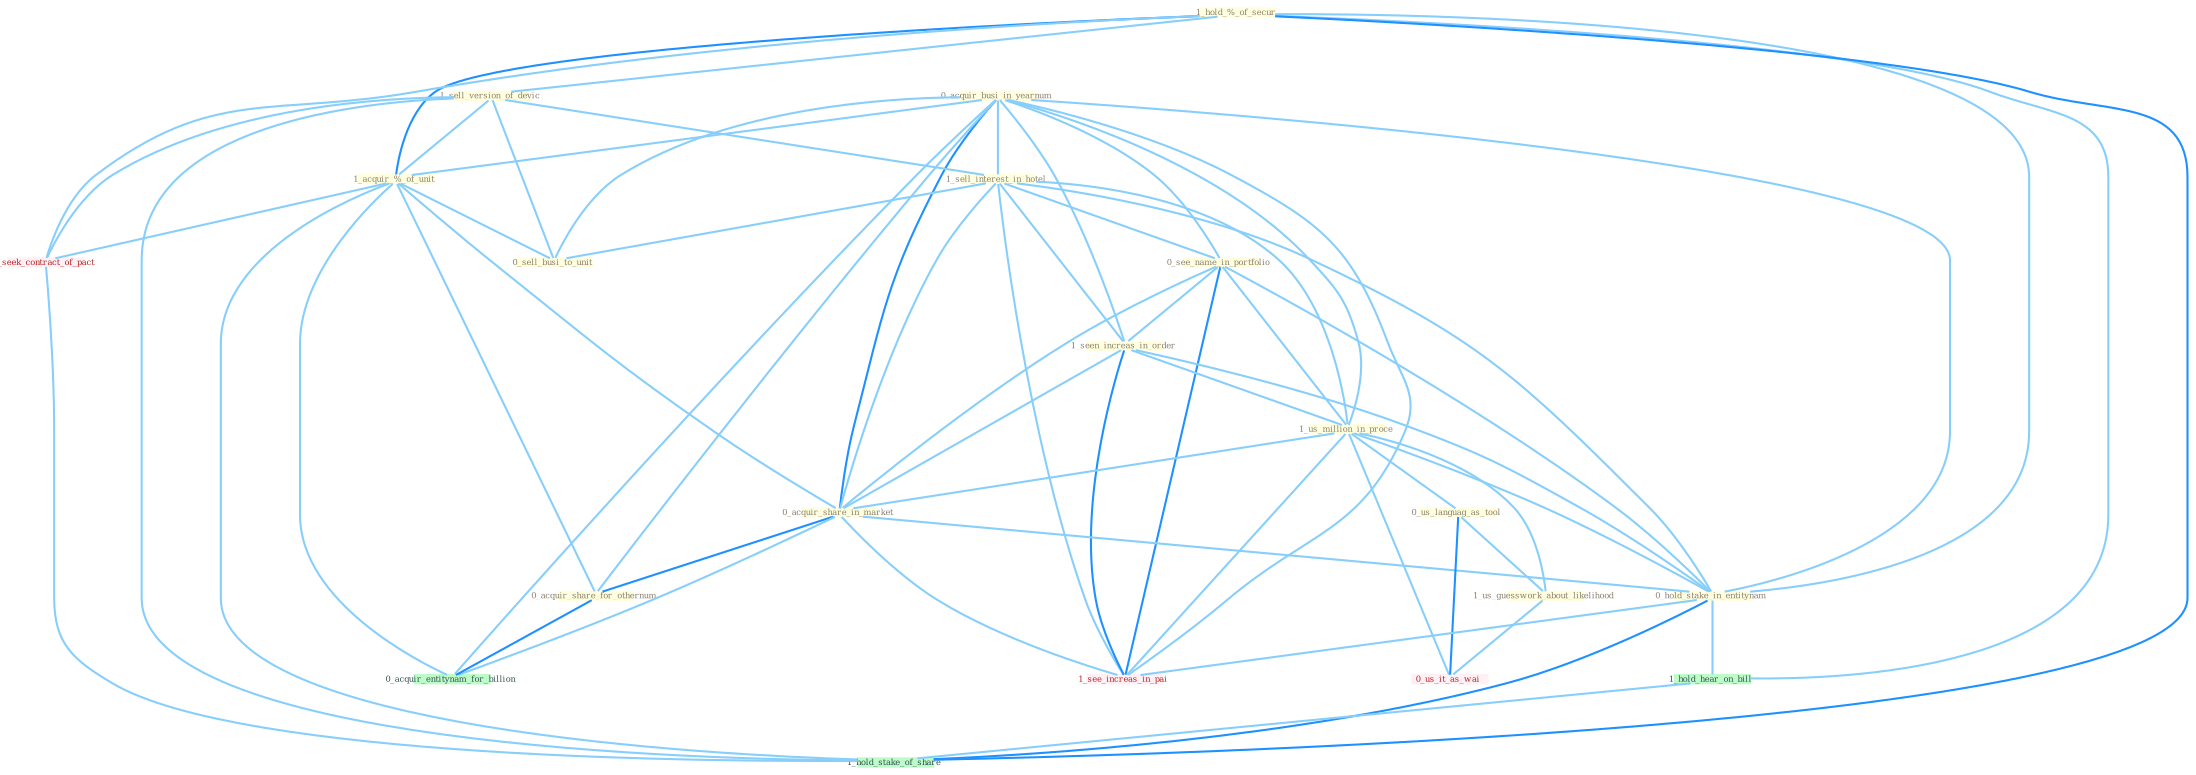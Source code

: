 Graph G{ 
    node
    [shape=polygon,style=filled,width=.5,height=.06,color="#BDFCC9",fixedsize=true,fontsize=4,
    fontcolor="#2f4f4f"];
    {node
    [color="#ffffe0", fontcolor="#8b7d6b"] "0_acquir_busi_in_yearnum " "1_hold_%_of_secur " "1_sell_version_of_devic " "1_acquir_%_of_unit " "1_sell_interest_in_hotel " "0_see_name_in_portfolio " "1_seen_increas_in_order " "1_us_million_in_proce " "0_acquir_share_in_market " "0_us_languag_as_tool " "0_acquir_share_for_othernum " "1_us_guesswork_about_likelihood " "0_hold_stake_in_entitynam " "0_sell_busi_to_unit "}
{node [color="#fff0f5", fontcolor="#b22222"] "0_seek_contract_of_pact " "0_us_it_as_wai " "1_see_increas_in_pai "}
edge [color="#B0E2FF"];

	"0_acquir_busi_in_yearnum " -- "1_acquir_%_of_unit " [w="1", color="#87cefa" ];
	"0_acquir_busi_in_yearnum " -- "1_sell_interest_in_hotel " [w="1", color="#87cefa" ];
	"0_acquir_busi_in_yearnum " -- "0_see_name_in_portfolio " [w="1", color="#87cefa" ];
	"0_acquir_busi_in_yearnum " -- "1_seen_increas_in_order " [w="1", color="#87cefa" ];
	"0_acquir_busi_in_yearnum " -- "1_us_million_in_proce " [w="1", color="#87cefa" ];
	"0_acquir_busi_in_yearnum " -- "0_acquir_share_in_market " [w="2", color="#1e90ff" , len=0.8];
	"0_acquir_busi_in_yearnum " -- "0_acquir_share_for_othernum " [w="1", color="#87cefa" ];
	"0_acquir_busi_in_yearnum " -- "0_hold_stake_in_entitynam " [w="1", color="#87cefa" ];
	"0_acquir_busi_in_yearnum " -- "0_sell_busi_to_unit " [w="1", color="#87cefa" ];
	"0_acquir_busi_in_yearnum " -- "0_acquir_entitynam_for_billion " [w="1", color="#87cefa" ];
	"0_acquir_busi_in_yearnum " -- "1_see_increas_in_pai " [w="1", color="#87cefa" ];
	"1_hold_%_of_secur " -- "1_sell_version_of_devic " [w="1", color="#87cefa" ];
	"1_hold_%_of_secur " -- "1_acquir_%_of_unit " [w="2", color="#1e90ff" , len=0.8];
	"1_hold_%_of_secur " -- "0_hold_stake_in_entitynam " [w="1", color="#87cefa" ];
	"1_hold_%_of_secur " -- "0_seek_contract_of_pact " [w="1", color="#87cefa" ];
	"1_hold_%_of_secur " -- "1_hold_hear_on_bill " [w="1", color="#87cefa" ];
	"1_hold_%_of_secur " -- "1_hold_stake_of_share " [w="2", color="#1e90ff" , len=0.8];
	"1_sell_version_of_devic " -- "1_acquir_%_of_unit " [w="1", color="#87cefa" ];
	"1_sell_version_of_devic " -- "1_sell_interest_in_hotel " [w="1", color="#87cefa" ];
	"1_sell_version_of_devic " -- "0_sell_busi_to_unit " [w="1", color="#87cefa" ];
	"1_sell_version_of_devic " -- "0_seek_contract_of_pact " [w="1", color="#87cefa" ];
	"1_sell_version_of_devic " -- "1_hold_stake_of_share " [w="1", color="#87cefa" ];
	"1_acquir_%_of_unit " -- "0_acquir_share_in_market " [w="1", color="#87cefa" ];
	"1_acquir_%_of_unit " -- "0_acquir_share_for_othernum " [w="1", color="#87cefa" ];
	"1_acquir_%_of_unit " -- "0_sell_busi_to_unit " [w="1", color="#87cefa" ];
	"1_acquir_%_of_unit " -- "0_seek_contract_of_pact " [w="1", color="#87cefa" ];
	"1_acquir_%_of_unit " -- "0_acquir_entitynam_for_billion " [w="1", color="#87cefa" ];
	"1_acquir_%_of_unit " -- "1_hold_stake_of_share " [w="1", color="#87cefa" ];
	"1_sell_interest_in_hotel " -- "0_see_name_in_portfolio " [w="1", color="#87cefa" ];
	"1_sell_interest_in_hotel " -- "1_seen_increas_in_order " [w="1", color="#87cefa" ];
	"1_sell_interest_in_hotel " -- "1_us_million_in_proce " [w="1", color="#87cefa" ];
	"1_sell_interest_in_hotel " -- "0_acquir_share_in_market " [w="1", color="#87cefa" ];
	"1_sell_interest_in_hotel " -- "0_hold_stake_in_entitynam " [w="1", color="#87cefa" ];
	"1_sell_interest_in_hotel " -- "0_sell_busi_to_unit " [w="1", color="#87cefa" ];
	"1_sell_interest_in_hotel " -- "1_see_increas_in_pai " [w="1", color="#87cefa" ];
	"0_see_name_in_portfolio " -- "1_seen_increas_in_order " [w="1", color="#87cefa" ];
	"0_see_name_in_portfolio " -- "1_us_million_in_proce " [w="1", color="#87cefa" ];
	"0_see_name_in_portfolio " -- "0_acquir_share_in_market " [w="1", color="#87cefa" ];
	"0_see_name_in_portfolio " -- "0_hold_stake_in_entitynam " [w="1", color="#87cefa" ];
	"0_see_name_in_portfolio " -- "1_see_increas_in_pai " [w="2", color="#1e90ff" , len=0.8];
	"1_seen_increas_in_order " -- "1_us_million_in_proce " [w="1", color="#87cefa" ];
	"1_seen_increas_in_order " -- "0_acquir_share_in_market " [w="1", color="#87cefa" ];
	"1_seen_increas_in_order " -- "0_hold_stake_in_entitynam " [w="1", color="#87cefa" ];
	"1_seen_increas_in_order " -- "1_see_increas_in_pai " [w="2", color="#1e90ff" , len=0.8];
	"1_us_million_in_proce " -- "0_acquir_share_in_market " [w="1", color="#87cefa" ];
	"1_us_million_in_proce " -- "0_us_languag_as_tool " [w="1", color="#87cefa" ];
	"1_us_million_in_proce " -- "1_us_guesswork_about_likelihood " [w="1", color="#87cefa" ];
	"1_us_million_in_proce " -- "0_hold_stake_in_entitynam " [w="1", color="#87cefa" ];
	"1_us_million_in_proce " -- "0_us_it_as_wai " [w="1", color="#87cefa" ];
	"1_us_million_in_proce " -- "1_see_increas_in_pai " [w="1", color="#87cefa" ];
	"0_acquir_share_in_market " -- "0_acquir_share_for_othernum " [w="2", color="#1e90ff" , len=0.8];
	"0_acquir_share_in_market " -- "0_hold_stake_in_entitynam " [w="1", color="#87cefa" ];
	"0_acquir_share_in_market " -- "0_acquir_entitynam_for_billion " [w="1", color="#87cefa" ];
	"0_acquir_share_in_market " -- "1_see_increas_in_pai " [w="1", color="#87cefa" ];
	"0_us_languag_as_tool " -- "1_us_guesswork_about_likelihood " [w="1", color="#87cefa" ];
	"0_us_languag_as_tool " -- "0_us_it_as_wai " [w="2", color="#1e90ff" , len=0.8];
	"0_acquir_share_for_othernum " -- "0_acquir_entitynam_for_billion " [w="2", color="#1e90ff" , len=0.8];
	"1_us_guesswork_about_likelihood " -- "0_us_it_as_wai " [w="1", color="#87cefa" ];
	"0_hold_stake_in_entitynam " -- "1_see_increas_in_pai " [w="1", color="#87cefa" ];
	"0_hold_stake_in_entitynam " -- "1_hold_hear_on_bill " [w="1", color="#87cefa" ];
	"0_hold_stake_in_entitynam " -- "1_hold_stake_of_share " [w="2", color="#1e90ff" , len=0.8];
	"0_seek_contract_of_pact " -- "1_hold_stake_of_share " [w="1", color="#87cefa" ];
	"1_hold_hear_on_bill " -- "1_hold_stake_of_share " [w="1", color="#87cefa" ];
}